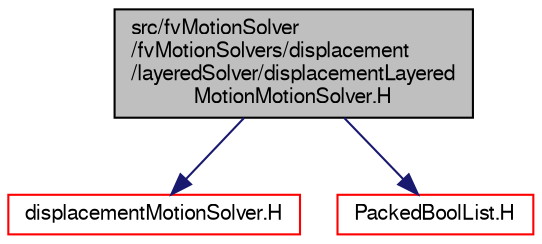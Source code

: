digraph "src/fvMotionSolver/fvMotionSolvers/displacement/layeredSolver/displacementLayeredMotionMotionSolver.H"
{
  bgcolor="transparent";
  edge [fontname="FreeSans",fontsize="10",labelfontname="FreeSans",labelfontsize="10"];
  node [fontname="FreeSans",fontsize="10",shape=record];
  Node0 [label="src/fvMotionSolver\l/fvMotionSolvers/displacement\l/layeredSolver/displacementLayered\lMotionMotionSolver.H",height=0.2,width=0.4,color="black", fillcolor="grey75", style="filled", fontcolor="black"];
  Node0 -> Node1 [color="midnightblue",fontsize="10",style="solid",fontname="FreeSans"];
  Node1 [label="displacementMotionSolver.H",height=0.2,width=0.4,color="red",URL="$a00620.html"];
  Node0 -> Node265 [color="midnightblue",fontsize="10",style="solid",fontname="FreeSans"];
  Node265 [label="PackedBoolList.H",height=0.2,width=0.4,color="red",URL="$a08696.html"];
}
